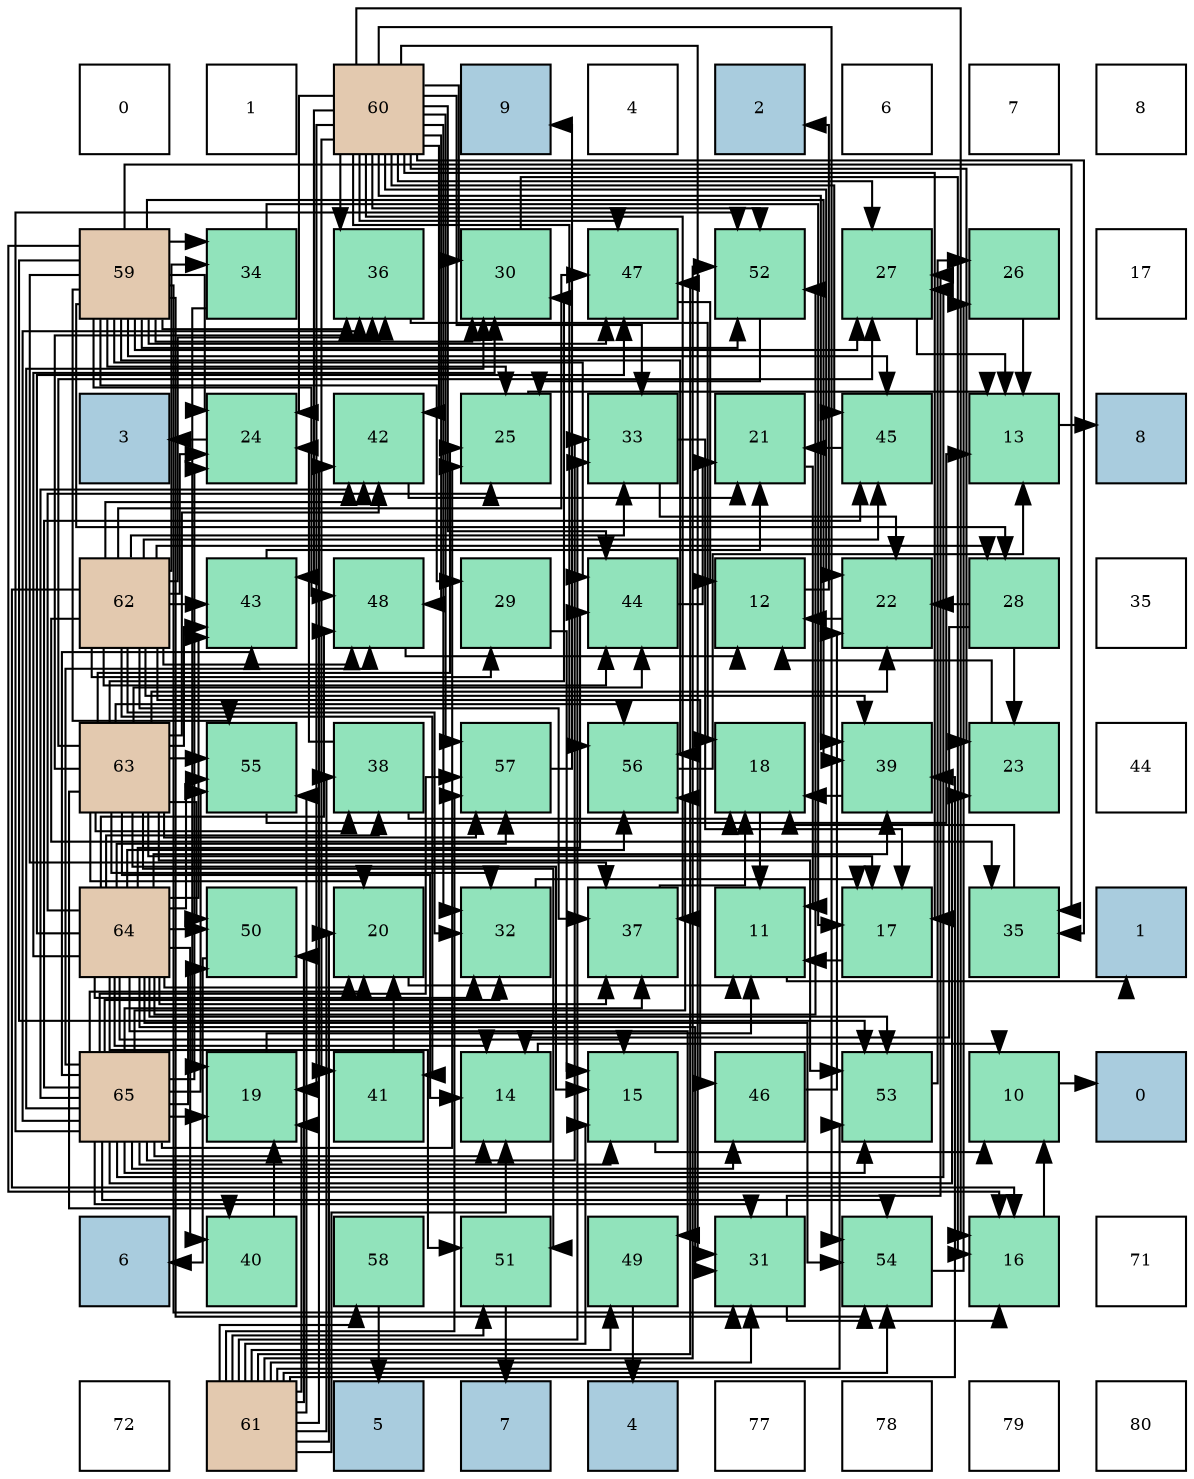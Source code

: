 digraph layout{
 rankdir=TB;
 splines=ortho;
 node [style=filled shape=square fixedsize=true width=0.6];
0[label="0", fontsize=8, fillcolor="#ffffff"];
1[label="1", fontsize=8, fillcolor="#ffffff"];
2[label="60", fontsize=8, fillcolor="#e3c9af"];
3[label="9", fontsize=8, fillcolor="#a9ccde"];
4[label="4", fontsize=8, fillcolor="#ffffff"];
5[label="2", fontsize=8, fillcolor="#a9ccde"];
6[label="6", fontsize=8, fillcolor="#ffffff"];
7[label="7", fontsize=8, fillcolor="#ffffff"];
8[label="8", fontsize=8, fillcolor="#ffffff"];
9[label="59", fontsize=8, fillcolor="#e3c9af"];
10[label="34", fontsize=8, fillcolor="#91e3bb"];
11[label="36", fontsize=8, fillcolor="#91e3bb"];
12[label="30", fontsize=8, fillcolor="#91e3bb"];
13[label="47", fontsize=8, fillcolor="#91e3bb"];
14[label="52", fontsize=8, fillcolor="#91e3bb"];
15[label="27", fontsize=8, fillcolor="#91e3bb"];
16[label="26", fontsize=8, fillcolor="#91e3bb"];
17[label="17", fontsize=8, fillcolor="#ffffff"];
18[label="3", fontsize=8, fillcolor="#a9ccde"];
19[label="24", fontsize=8, fillcolor="#91e3bb"];
20[label="42", fontsize=8, fillcolor="#91e3bb"];
21[label="25", fontsize=8, fillcolor="#91e3bb"];
22[label="33", fontsize=8, fillcolor="#91e3bb"];
23[label="21", fontsize=8, fillcolor="#91e3bb"];
24[label="45", fontsize=8, fillcolor="#91e3bb"];
25[label="13", fontsize=8, fillcolor="#91e3bb"];
26[label="8", fontsize=8, fillcolor="#a9ccde"];
27[label="62", fontsize=8, fillcolor="#e3c9af"];
28[label="43", fontsize=8, fillcolor="#91e3bb"];
29[label="48", fontsize=8, fillcolor="#91e3bb"];
30[label="29", fontsize=8, fillcolor="#91e3bb"];
31[label="44", fontsize=8, fillcolor="#91e3bb"];
32[label="12", fontsize=8, fillcolor="#91e3bb"];
33[label="22", fontsize=8, fillcolor="#91e3bb"];
34[label="28", fontsize=8, fillcolor="#91e3bb"];
35[label="35", fontsize=8, fillcolor="#ffffff"];
36[label="63", fontsize=8, fillcolor="#e3c9af"];
37[label="55", fontsize=8, fillcolor="#91e3bb"];
38[label="38", fontsize=8, fillcolor="#91e3bb"];
39[label="57", fontsize=8, fillcolor="#91e3bb"];
40[label="56", fontsize=8, fillcolor="#91e3bb"];
41[label="18", fontsize=8, fillcolor="#91e3bb"];
42[label="39", fontsize=8, fillcolor="#91e3bb"];
43[label="23", fontsize=8, fillcolor="#91e3bb"];
44[label="44", fontsize=8, fillcolor="#ffffff"];
45[label="64", fontsize=8, fillcolor="#e3c9af"];
46[label="50", fontsize=8, fillcolor="#91e3bb"];
47[label="20", fontsize=8, fillcolor="#91e3bb"];
48[label="32", fontsize=8, fillcolor="#91e3bb"];
49[label="37", fontsize=8, fillcolor="#91e3bb"];
50[label="11", fontsize=8, fillcolor="#91e3bb"];
51[label="17", fontsize=8, fillcolor="#91e3bb"];
52[label="35", fontsize=8, fillcolor="#91e3bb"];
53[label="1", fontsize=8, fillcolor="#a9ccde"];
54[label="65", fontsize=8, fillcolor="#e3c9af"];
55[label="19", fontsize=8, fillcolor="#91e3bb"];
56[label="41", fontsize=8, fillcolor="#91e3bb"];
57[label="14", fontsize=8, fillcolor="#91e3bb"];
58[label="15", fontsize=8, fillcolor="#91e3bb"];
59[label="46", fontsize=8, fillcolor="#91e3bb"];
60[label="53", fontsize=8, fillcolor="#91e3bb"];
61[label="10", fontsize=8, fillcolor="#91e3bb"];
62[label="0", fontsize=8, fillcolor="#a9ccde"];
63[label="6", fontsize=8, fillcolor="#a9ccde"];
64[label="40", fontsize=8, fillcolor="#91e3bb"];
65[label="58", fontsize=8, fillcolor="#91e3bb"];
66[label="51", fontsize=8, fillcolor="#91e3bb"];
67[label="49", fontsize=8, fillcolor="#91e3bb"];
68[label="31", fontsize=8, fillcolor="#91e3bb"];
69[label="54", fontsize=8, fillcolor="#91e3bb"];
70[label="16", fontsize=8, fillcolor="#91e3bb"];
71[label="71", fontsize=8, fillcolor="#ffffff"];
72[label="72", fontsize=8, fillcolor="#ffffff"];
73[label="61", fontsize=8, fillcolor="#e3c9af"];
74[label="5", fontsize=8, fillcolor="#a9ccde"];
75[label="7", fontsize=8, fillcolor="#a9ccde"];
76[label="4", fontsize=8, fillcolor="#a9ccde"];
77[label="77", fontsize=8, fillcolor="#ffffff"];
78[label="78", fontsize=8, fillcolor="#ffffff"];
79[label="79", fontsize=8, fillcolor="#ffffff"];
80[label="80", fontsize=8, fillcolor="#ffffff"];
edge [constraint=false, style=vis];61 -> 62;
50 -> 53;
32 -> 5;
25 -> 26;
57 -> 61;
58 -> 61;
70 -> 61;
51 -> 50;
41 -> 50;
55 -> 50;
47 -> 50;
23 -> 50;
33 -> 32;
43 -> 32;
19 -> 18;
21 -> 25;
16 -> 25;
15 -> 25;
34 -> 57;
34 -> 33;
34 -> 43;
30 -> 58;
12 -> 70;
68 -> 70;
68 -> 15;
48 -> 51;
22 -> 51;
22 -> 33;
10 -> 51;
10 -> 55;
52 -> 41;
11 -> 41;
49 -> 41;
38 -> 41;
38 -> 19;
42 -> 41;
64 -> 55;
56 -> 47;
20 -> 23;
28 -> 23;
31 -> 23;
24 -> 23;
59 -> 33;
13 -> 32;
29 -> 32;
67 -> 76;
46 -> 63;
66 -> 75;
14 -> 21;
60 -> 16;
69 -> 16;
37 -> 25;
40 -> 25;
39 -> 3;
65 -> 74;
9 -> 70;
9 -> 19;
9 -> 21;
9 -> 15;
9 -> 34;
9 -> 30;
9 -> 12;
9 -> 68;
9 -> 10;
9 -> 52;
9 -> 11;
9 -> 49;
9 -> 42;
9 -> 31;
9 -> 24;
9 -> 13;
9 -> 29;
9 -> 14;
9 -> 60;
9 -> 69;
9 -> 37;
9 -> 40;
2 -> 70;
2 -> 51;
2 -> 55;
2 -> 33;
2 -> 43;
2 -> 19;
2 -> 15;
2 -> 12;
2 -> 68;
2 -> 48;
2 -> 22;
2 -> 52;
2 -> 11;
2 -> 49;
2 -> 42;
2 -> 56;
2 -> 20;
2 -> 28;
2 -> 31;
2 -> 24;
2 -> 13;
2 -> 29;
2 -> 14;
2 -> 69;
2 -> 40;
2 -> 39;
73 -> 57;
73 -> 58;
73 -> 55;
73 -> 47;
73 -> 68;
73 -> 22;
73 -> 38;
73 -> 42;
73 -> 20;
73 -> 13;
73 -> 67;
73 -> 46;
73 -> 66;
73 -> 14;
73 -> 60;
73 -> 69;
73 -> 37;
73 -> 39;
73 -> 65;
27 -> 70;
27 -> 19;
27 -> 34;
27 -> 30;
27 -> 48;
27 -> 22;
27 -> 10;
27 -> 52;
27 -> 11;
27 -> 49;
27 -> 42;
27 -> 56;
27 -> 20;
27 -> 28;
27 -> 31;
27 -> 24;
27 -> 59;
27 -> 13;
27 -> 29;
36 -> 57;
36 -> 58;
36 -> 51;
36 -> 47;
36 -> 33;
36 -> 21;
36 -> 15;
36 -> 12;
36 -> 48;
36 -> 11;
36 -> 38;
36 -> 64;
36 -> 20;
36 -> 28;
36 -> 31;
36 -> 46;
36 -> 66;
36 -> 60;
36 -> 37;
36 -> 40;
36 -> 39;
45 -> 57;
45 -> 58;
45 -> 47;
45 -> 21;
45 -> 12;
45 -> 68;
45 -> 48;
45 -> 49;
45 -> 38;
45 -> 42;
45 -> 64;
45 -> 28;
45 -> 31;
45 -> 13;
45 -> 29;
45 -> 67;
45 -> 46;
45 -> 66;
45 -> 14;
45 -> 60;
45 -> 69;
45 -> 37;
45 -> 40;
45 -> 39;
54 -> 57;
54 -> 58;
54 -> 55;
54 -> 47;
54 -> 43;
54 -> 19;
54 -> 21;
54 -> 15;
54 -> 12;
54 -> 68;
54 -> 48;
54 -> 22;
54 -> 11;
54 -> 49;
54 -> 20;
54 -> 28;
54 -> 24;
54 -> 59;
54 -> 29;
54 -> 46;
54 -> 14;
54 -> 60;
54 -> 69;
54 -> 37;
54 -> 40;
54 -> 39;
edge [constraint=true, style=invis];
0 -> 9 -> 18 -> 27 -> 36 -> 45 -> 54 -> 63 -> 72;
1 -> 10 -> 19 -> 28 -> 37 -> 46 -> 55 -> 64 -> 73;
2 -> 11 -> 20 -> 29 -> 38 -> 47 -> 56 -> 65 -> 74;
3 -> 12 -> 21 -> 30 -> 39 -> 48 -> 57 -> 66 -> 75;
4 -> 13 -> 22 -> 31 -> 40 -> 49 -> 58 -> 67 -> 76;
5 -> 14 -> 23 -> 32 -> 41 -> 50 -> 59 -> 68 -> 77;
6 -> 15 -> 24 -> 33 -> 42 -> 51 -> 60 -> 69 -> 78;
7 -> 16 -> 25 -> 34 -> 43 -> 52 -> 61 -> 70 -> 79;
8 -> 17 -> 26 -> 35 -> 44 -> 53 -> 62 -> 71 -> 80;
rank = same {0 -> 1 -> 2 -> 3 -> 4 -> 5 -> 6 -> 7 -> 8};
rank = same {9 -> 10 -> 11 -> 12 -> 13 -> 14 -> 15 -> 16 -> 17};
rank = same {18 -> 19 -> 20 -> 21 -> 22 -> 23 -> 24 -> 25 -> 26};
rank = same {27 -> 28 -> 29 -> 30 -> 31 -> 32 -> 33 -> 34 -> 35};
rank = same {36 -> 37 -> 38 -> 39 -> 40 -> 41 -> 42 -> 43 -> 44};
rank = same {45 -> 46 -> 47 -> 48 -> 49 -> 50 -> 51 -> 52 -> 53};
rank = same {54 -> 55 -> 56 -> 57 -> 58 -> 59 -> 60 -> 61 -> 62};
rank = same {63 -> 64 -> 65 -> 66 -> 67 -> 68 -> 69 -> 70 -> 71};
rank = same {72 -> 73 -> 74 -> 75 -> 76 -> 77 -> 78 -> 79 -> 80};
}